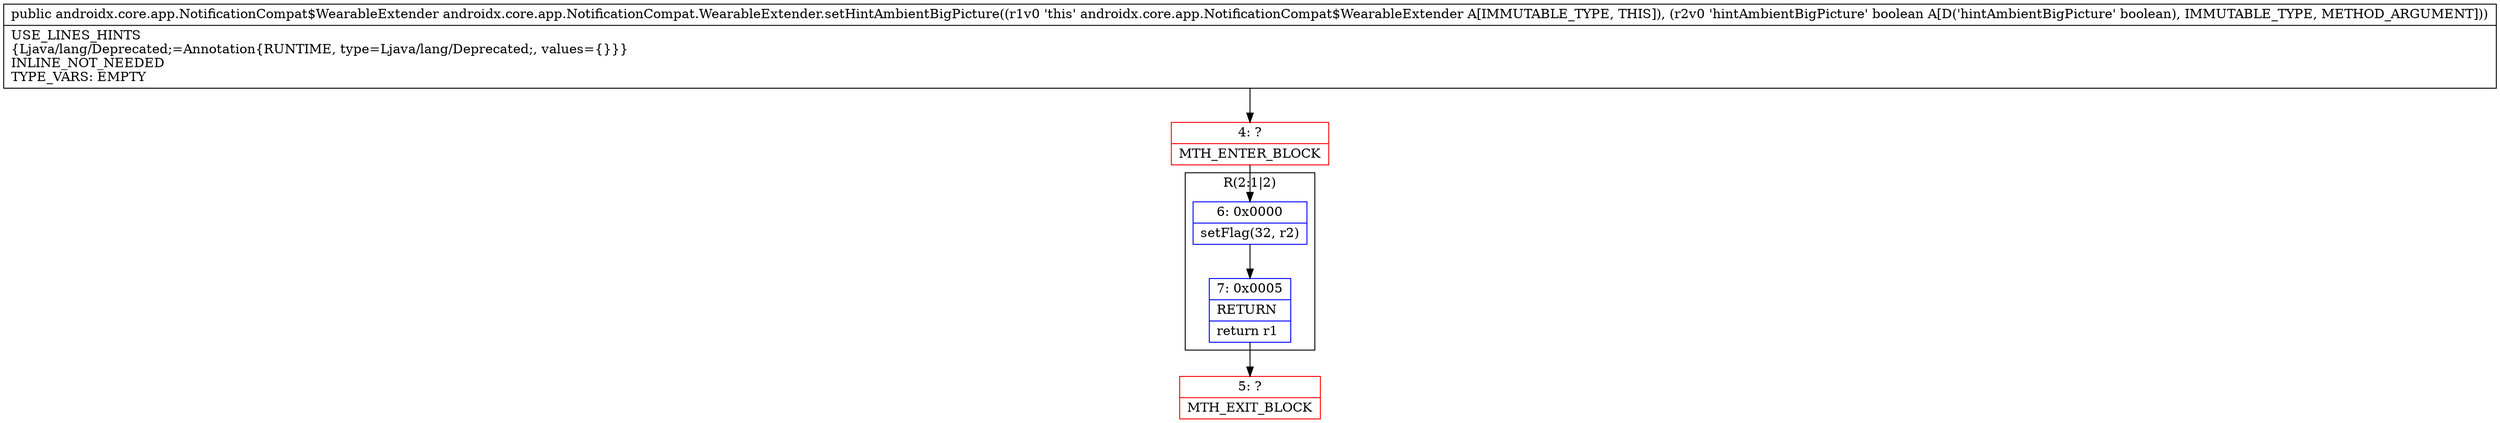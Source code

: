 digraph "CFG forandroidx.core.app.NotificationCompat.WearableExtender.setHintAmbientBigPicture(Z)Landroidx\/core\/app\/NotificationCompat$WearableExtender;" {
subgraph cluster_Region_7414699 {
label = "R(2:1|2)";
node [shape=record,color=blue];
Node_6 [shape=record,label="{6\:\ 0x0000|setFlag(32, r2)\l}"];
Node_7 [shape=record,label="{7\:\ 0x0005|RETURN\l|return r1\l}"];
}
Node_4 [shape=record,color=red,label="{4\:\ ?|MTH_ENTER_BLOCK\l}"];
Node_5 [shape=record,color=red,label="{5\:\ ?|MTH_EXIT_BLOCK\l}"];
MethodNode[shape=record,label="{public androidx.core.app.NotificationCompat$WearableExtender androidx.core.app.NotificationCompat.WearableExtender.setHintAmbientBigPicture((r1v0 'this' androidx.core.app.NotificationCompat$WearableExtender A[IMMUTABLE_TYPE, THIS]), (r2v0 'hintAmbientBigPicture' boolean A[D('hintAmbientBigPicture' boolean), IMMUTABLE_TYPE, METHOD_ARGUMENT]))  | USE_LINES_HINTS\l\{Ljava\/lang\/Deprecated;=Annotation\{RUNTIME, type=Ljava\/lang\/Deprecated;, values=\{\}\}\}\lINLINE_NOT_NEEDED\lTYPE_VARS: EMPTY\l}"];
MethodNode -> Node_4;Node_6 -> Node_7;
Node_7 -> Node_5;
Node_4 -> Node_6;
}

